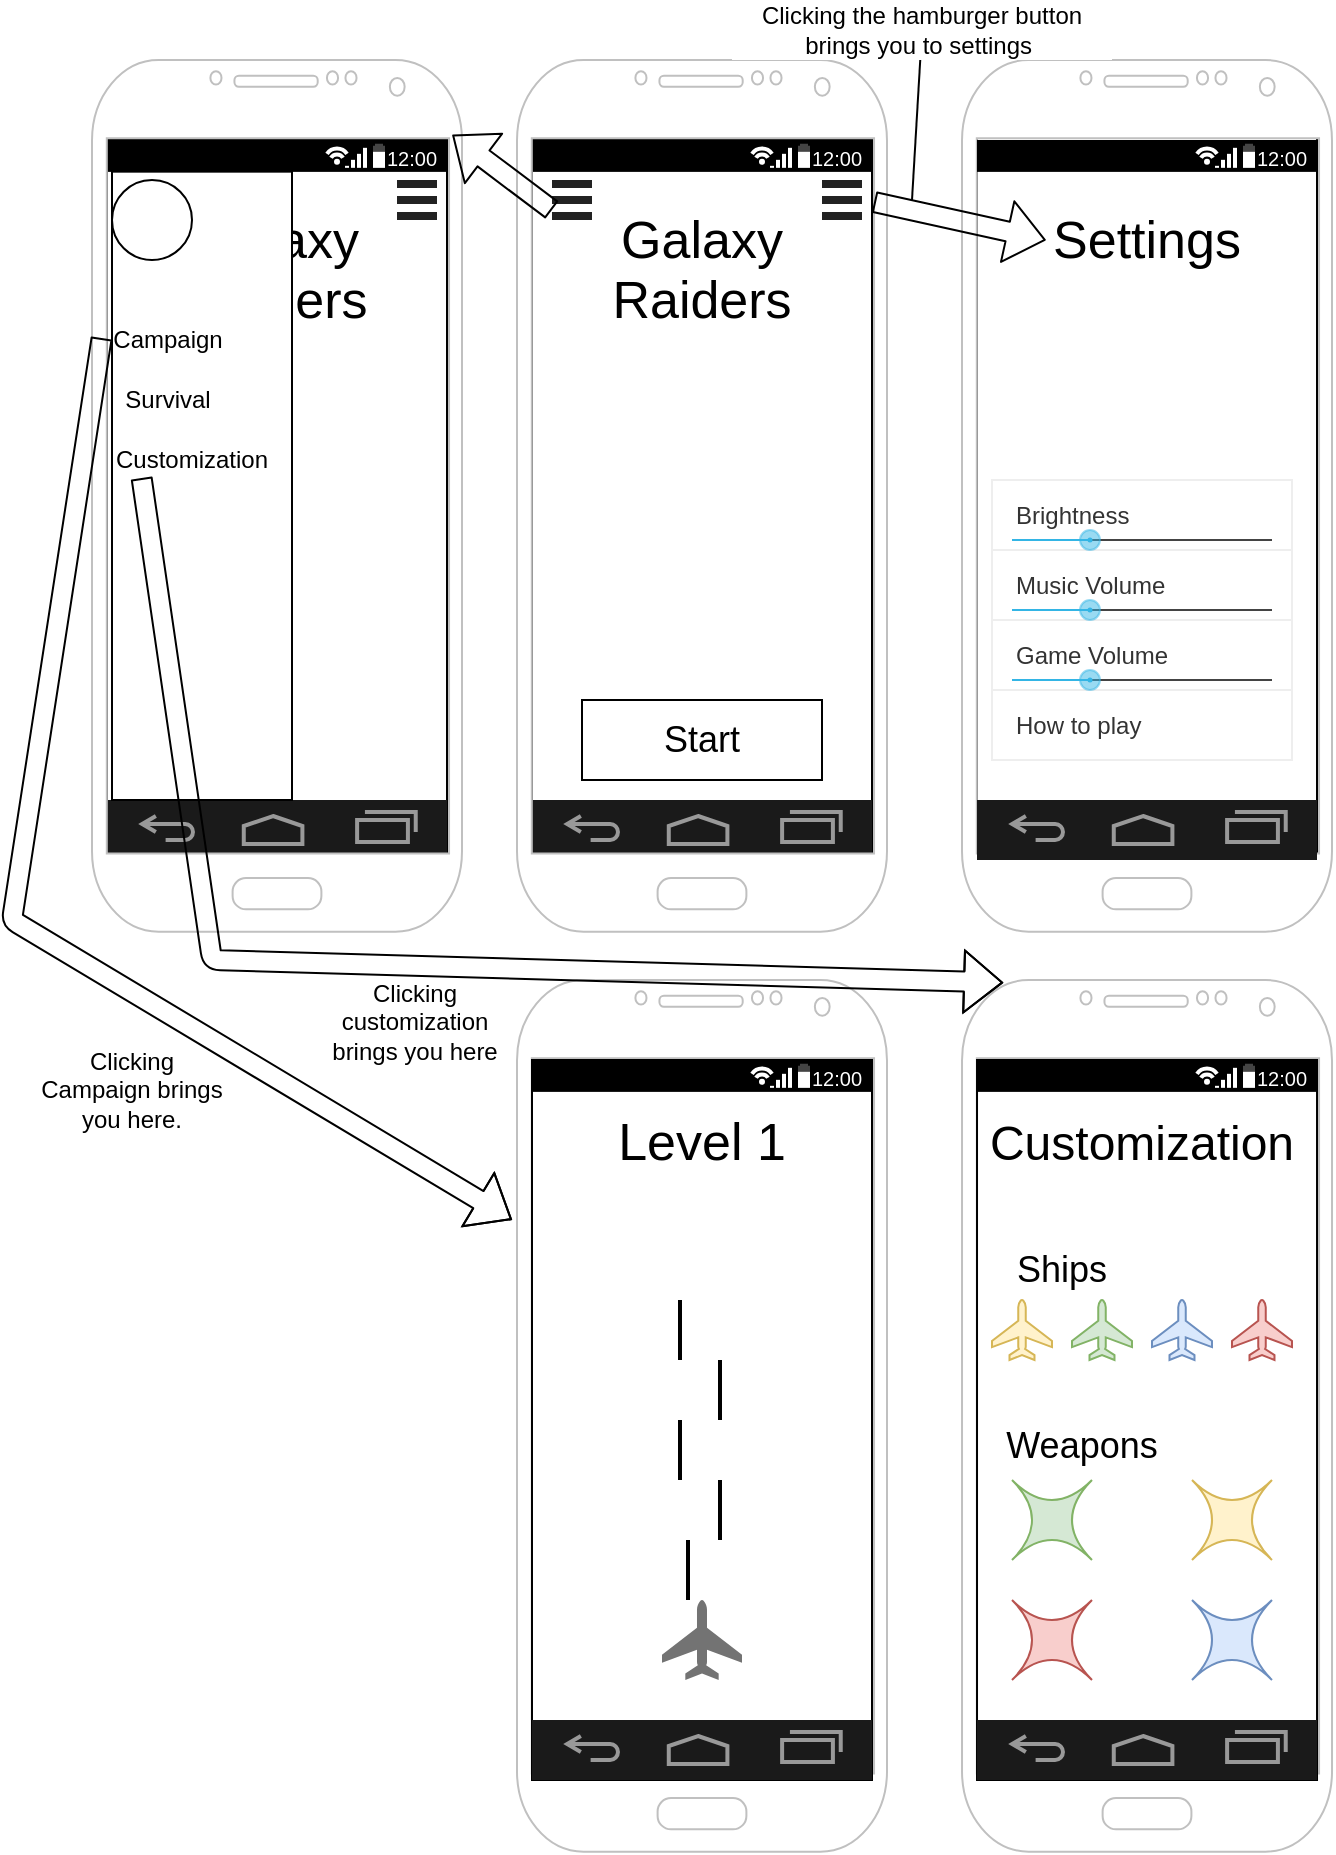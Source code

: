 <mxfile version="13.10.7" type="device"><diagram id="R_pfNg0NKZpvZ_Q1uBhr" name="Page-1"><mxGraphModel dx="1507" dy="1074" grid="1" gridSize="10" guides="1" tooltips="1" connect="1" arrows="1" fold="1" page="1" pageScale="1" pageWidth="850" pageHeight="1100" math="0" shadow="0"><root><mxCell id="0"/><mxCell id="1" parent="0"/><mxCell id="BMOfMd5baAp9XMnnjNfv-21" value="" style="rounded=0;whiteSpace=wrap;html=1;direction=south;" parent="1" vertex="1"><mxGeometry x="432.5" y="87.91" width="170" height="360" as="geometry"/></mxCell><mxCell id="BMOfMd5baAp9XMnnjNfv-1" value="" style="rounded=0;whiteSpace=wrap;html=1;direction=south;" parent="1" vertex="1"><mxGeometry x="210" y="90" width="170" height="360" as="geometry"/></mxCell><mxCell id="BMOfMd5baAp9XMnnjNfv-4" value="&lt;font style=&quot;font-size: 18px&quot;&gt;Start&lt;/font&gt;" style="rounded=0;whiteSpace=wrap;html=1;" parent="1" vertex="1"><mxGeometry x="235" y="370" width="120" height="40" as="geometry"/></mxCell><mxCell id="BMOfMd5baAp9XMnnjNfv-5" value="Galaxy" style="text;html=1;strokeColor=none;fillColor=none;align=center;verticalAlign=middle;whiteSpace=wrap;rounded=0;fontSize=26;" parent="1" vertex="1"><mxGeometry x="220" y="110" width="150" height="60" as="geometry"/></mxCell><mxCell id="BMOfMd5baAp9XMnnjNfv-6" value="Raiders" style="text;html=1;strokeColor=none;fillColor=none;align=center;verticalAlign=middle;whiteSpace=wrap;rounded=0;fontSize=26;" parent="1" vertex="1"><mxGeometry x="220" y="140" width="150" height="60" as="geometry"/></mxCell><mxCell id="BMOfMd5baAp9XMnnjNfv-7" value="" style="verticalLabelPosition=bottom;verticalAlign=top;html=1;shadow=0;dashed=0;strokeWidth=2;shape=mxgraph.android.navigation_bar_1;fillColor=#1A1A1A;strokeColor=#999999;fontSize=26;" parent="1" vertex="1"><mxGeometry x="210" y="420" width="170" height="30" as="geometry"/></mxCell><mxCell id="BMOfMd5baAp9XMnnjNfv-8" value="" style="strokeWidth=1;html=1;shadow=0;dashed=0;shape=mxgraph.android.statusBar;align=center;fillColor=#000000;strokeColor=#ffffff;fontColor=#ffffff;fontSize=10;" parent="1" vertex="1"><mxGeometry x="210" y="90" width="170" height="15.83" as="geometry"/></mxCell><mxCell id="BMOfMd5baAp9XMnnjNfv-9" value="" style="verticalLabelPosition=bottom;verticalAlign=top;html=1;shadow=0;dashed=0;strokeWidth=1;shape=mxgraph.android.phone2;strokeColor=#c0c0c0;fontSize=26;" parent="1" vertex="1"><mxGeometry x="202.5" y="50" width="185" height="435.83" as="geometry"/></mxCell><mxCell id="BMOfMd5baAp9XMnnjNfv-11" value="" style="html=1;verticalLabelPosition=bottom;labelBackgroundColor=#ffffff;verticalAlign=top;shadow=0;dashed=0;strokeWidth=2;shape=mxgraph.ios7.misc.options;fillColor=#222222;fontSize=26;" parent="1" vertex="1"><mxGeometry x="355" y="110" width="20" height="20" as="geometry"/></mxCell><mxCell id="BMOfMd5baAp9XMnnjNfv-12" value="" style="verticalLabelPosition=bottom;verticalAlign=top;html=1;shadow=0;dashed=0;strokeWidth=1;shape=mxgraph.android.phone2;strokeColor=#c0c0c0;fontSize=26;" parent="1" vertex="1"><mxGeometry x="425" y="50" width="185" height="435.83" as="geometry"/></mxCell><mxCell id="BMOfMd5baAp9XMnnjNfv-13" value="" style="strokeWidth=1;html=1;shadow=0;dashed=0;shape=mxgraph.android.statusBar;align=center;fillColor=#000000;strokeColor=#ffffff;fontColor=#ffffff;fontSize=10;" parent="1" vertex="1"><mxGeometry x="432.5" y="90" width="170" height="15.83" as="geometry"/></mxCell><mxCell id="BMOfMd5baAp9XMnnjNfv-14" value="" style="verticalLabelPosition=bottom;verticalAlign=top;html=1;shadow=0;dashed=0;strokeWidth=2;shape=mxgraph.android.navigation_bar_1;fillColor=#1A1A1A;strokeColor=#999999;fontSize=26;" parent="1" vertex="1"><mxGeometry x="432.5" y="420" width="170" height="30" as="geometry"/></mxCell><mxCell id="BMOfMd5baAp9XMnnjNfv-15" value="Settings" style="text;html=1;strokeColor=none;fillColor=none;align=center;verticalAlign=middle;whiteSpace=wrap;rounded=0;fontSize=26;" parent="1" vertex="1"><mxGeometry x="466.88" y="110" width="101.25" height="60" as="geometry"/></mxCell><mxCell id="BMOfMd5baAp9XMnnjNfv-16" value="" style="strokeWidth=1;html=1;shadow=0;dashed=0;shape=mxgraph.android.rrect;rSize=0;strokeColor=#eeeeee;fillColor=#ffffff;gradientColor=none;fontSize=26;" parent="1" vertex="1"><mxGeometry x="440" y="260" width="150" height="140" as="geometry"/></mxCell><mxCell id="BMOfMd5baAp9XMnnjNfv-17" value="&lt;font style=&quot;font-size: 12px&quot;&gt;Brightness&lt;/font&gt;" style="strokeColor=inherit;fillColor=inherit;gradientColor=inherit;strokeWidth=1;html=1;shadow=0;dashed=0;shape=mxgraph.android.rrect;rSize=0;align=left;spacingLeft=10;fontSize=8;fontColor=#333333;" parent="BMOfMd5baAp9XMnnjNfv-16" vertex="1"><mxGeometry width="150" height="35" as="geometry"/></mxCell><mxCell id="BMOfMd5baAp9XMnnjNfv-18" value="&lt;span style=&quot;font-size: 12px&quot;&gt;Music Volume&lt;br&gt;&lt;/span&gt;" style="strokeColor=inherit;fillColor=inherit;gradientColor=inherit;strokeWidth=1;html=1;shadow=0;dashed=0;shape=mxgraph.android.rrect;rSize=0;align=left;spacingLeft=10;fontSize=8;fontColor=#333333;" parent="BMOfMd5baAp9XMnnjNfv-16" vertex="1"><mxGeometry y="35" width="150" height="35" as="geometry"/></mxCell><mxCell id="BMOfMd5baAp9XMnnjNfv-19" value="&lt;font style=&quot;font-size: 12px&quot;&gt;Game Volume&lt;/font&gt;" style="strokeColor=inherit;fillColor=inherit;gradientColor=inherit;strokeWidth=1;html=1;shadow=0;dashed=0;shape=mxgraph.android.rrect;rSize=0;align=left;spacingLeft=10;fontSize=8;fontColor=#333333;" parent="BMOfMd5baAp9XMnnjNfv-16" vertex="1"><mxGeometry y="70" width="150" height="35" as="geometry"/></mxCell><mxCell id="BMOfMd5baAp9XMnnjNfv-20" value="&lt;font style=&quot;font-size: 12px&quot;&gt;How to play&lt;br&gt;&lt;/font&gt;" style="strokeColor=inherit;fillColor=inherit;gradientColor=inherit;strokeWidth=1;html=1;shadow=0;dashed=0;shape=mxgraph.android.rrect;rSize=0;align=left;spacingLeft=10;fontSize=8;fontColor=#333333;" parent="BMOfMd5baAp9XMnnjNfv-16" vertex="1"><mxGeometry y="105" width="150" height="35" as="geometry"/></mxCell><mxCell id="BMOfMd5baAp9XMnnjNfv-59" value="" style="verticalLabelPosition=bottom;verticalAlign=top;html=1;shadow=0;dashed=0;strokeWidth=1;shape=mxgraph.android.progressScrubberPressed;dx=0.3;fillColor=#33b5e5;labelBackgroundColor=#FFFFFF;fontSize=26;fontColor=#000000;" parent="BMOfMd5baAp9XMnnjNfv-16" vertex="1"><mxGeometry x="10" y="60" width="130" height="10" as="geometry"/></mxCell><mxCell id="BMOfMd5baAp9XMnnjNfv-60" value="" style="verticalLabelPosition=bottom;verticalAlign=top;html=1;shadow=0;dashed=0;strokeWidth=1;shape=mxgraph.android.progressScrubberPressed;dx=0.3;fillColor=#33b5e5;labelBackgroundColor=#FFFFFF;fontSize=26;fontColor=#000000;" parent="BMOfMd5baAp9XMnnjNfv-16" vertex="1"><mxGeometry x="10" y="95" width="130" height="10" as="geometry"/></mxCell><mxCell id="BMOfMd5baAp9XMnnjNfv-61" value="" style="verticalLabelPosition=bottom;verticalAlign=top;html=1;shadow=0;dashed=0;strokeWidth=1;shape=mxgraph.android.progressScrubberPressed;dx=0.3;fillColor=#33b5e5;labelBackgroundColor=#FFFFFF;fontSize=26;fontColor=#000000;" parent="BMOfMd5baAp9XMnnjNfv-16" vertex="1"><mxGeometry x="10" y="25" width="130" height="10" as="geometry"/></mxCell><mxCell id="BMOfMd5baAp9XMnnjNfv-22" value="" style="verticalLabelPosition=bottom;verticalAlign=top;html=1;shadow=0;dashed=0;strokeWidth=1;shape=mxgraph.android.phone2;strokeColor=#c0c0c0;fontSize=26;" parent="1" vertex="1"><mxGeometry x="202.5" y="510" width="185" height="435.83" as="geometry"/></mxCell><mxCell id="BMOfMd5baAp9XMnnjNfv-23" value="" style="verticalLabelPosition=bottom;verticalAlign=top;html=1;shadow=0;dashed=0;strokeWidth=1;shape=mxgraph.android.phone2;strokeColor=#c0c0c0;fontSize=26;" parent="1" vertex="1"><mxGeometry x="425.01" y="510" width="185" height="435.83" as="geometry"/></mxCell><mxCell id="BMOfMd5baAp9XMnnjNfv-24" value="" style="rounded=0;whiteSpace=wrap;html=1;direction=south;" parent="1" vertex="1"><mxGeometry x="210" y="550" width="170" height="360" as="geometry"/></mxCell><mxCell id="BMOfMd5baAp9XMnnjNfv-25" value="" style="rounded=0;whiteSpace=wrap;html=1;direction=south;" parent="1" vertex="1"><mxGeometry x="432.51" y="550" width="170" height="360" as="geometry"/></mxCell><mxCell id="BMOfMd5baAp9XMnnjNfv-26" value="" style="verticalLabelPosition=bottom;verticalAlign=top;html=1;shadow=0;dashed=0;strokeWidth=2;shape=mxgraph.android.navigation_bar_1;fillColor=#1A1A1A;strokeColor=#999999;fontSize=26;" parent="1" vertex="1"><mxGeometry x="210" y="880" width="170" height="30" as="geometry"/></mxCell><mxCell id="BMOfMd5baAp9XMnnjNfv-27" value="" style="verticalLabelPosition=bottom;verticalAlign=top;html=1;shadow=0;dashed=0;strokeWidth=2;shape=mxgraph.android.navigation_bar_1;fillColor=#1A1A1A;strokeColor=#999999;fontSize=26;" parent="1" vertex="1"><mxGeometry x="432.5" y="880" width="170" height="30" as="geometry"/></mxCell><mxCell id="BMOfMd5baAp9XMnnjNfv-28" value="" style="strokeWidth=1;html=1;shadow=0;dashed=0;shape=mxgraph.android.statusBar;align=center;fillColor=#000000;strokeColor=#ffffff;fontColor=#ffffff;fontSize=10;" parent="1" vertex="1"><mxGeometry x="210" y="550" width="170" height="15.83" as="geometry"/></mxCell><mxCell id="BMOfMd5baAp9XMnnjNfv-29" value="" style="strokeWidth=1;html=1;shadow=0;dashed=0;shape=mxgraph.android.statusBar;align=center;fillColor=#000000;strokeColor=#ffffff;fontColor=#ffffff;fontSize=10;" parent="1" vertex="1"><mxGeometry x="432.5" y="550" width="170" height="15.83" as="geometry"/></mxCell><mxCell id="BMOfMd5baAp9XMnnjNfv-30" value="Level 1" style="text;html=1;strokeColor=none;fillColor=none;align=center;verticalAlign=middle;whiteSpace=wrap;rounded=0;fontSize=26;" parent="1" vertex="1"><mxGeometry x="210" y="565.83" width="170" height="50" as="geometry"/></mxCell><mxCell id="BMOfMd5baAp9XMnnjNfv-33" value="" style="dashed=0;aspect=fixed;verticalLabelPosition=bottom;verticalAlign=top;align=center;shape=mxgraph.gmdl.travel;strokeColor=none;fillColor=#737373;shadow=0;direction=east;labelBackgroundColor=#000000;fontSize=26;fontColor=#000000;" parent="1" vertex="1"><mxGeometry x="275" y="820" width="40" height="40" as="geometry"/></mxCell><mxCell id="BMOfMd5baAp9XMnnjNfv-34" value="" style="shape=image;html=1;verticalAlign=top;verticalLabelPosition=bottom;labelBackgroundColor=#ffffff;imageAspect=0;aspect=fixed;image=https://cdn1.iconfinder.com/data/icons/computer-techologies-outline-free/128/ic_android_logo-128.png;fontSize=26;fontColor=#000000;" parent="1" vertex="1"><mxGeometry x="220" y="600" width="38" height="38" as="geometry"/></mxCell><mxCell id="BMOfMd5baAp9XMnnjNfv-35" value="" style="shape=image;html=1;verticalAlign=top;verticalLabelPosition=bottom;labelBackgroundColor=#ffffff;imageAspect=0;aspect=fixed;image=https://cdn1.iconfinder.com/data/icons/computer-techologies-outline-free/128/ic_android_logo-128.png;fontSize=26;fontColor=#000000;" parent="1" vertex="1"><mxGeometry x="256" y="600" width="38" height="38" as="geometry"/></mxCell><mxCell id="BMOfMd5baAp9XMnnjNfv-36" value="" style="shape=image;html=1;verticalAlign=top;verticalLabelPosition=bottom;labelBackgroundColor=#ffffff;imageAspect=0;aspect=fixed;image=https://cdn1.iconfinder.com/data/icons/computer-techologies-outline-free/128/ic_android_logo-128.png;fontSize=26;fontColor=#000000;" parent="1" vertex="1"><mxGeometry x="294" y="600" width="38" height="38" as="geometry"/></mxCell><mxCell id="BMOfMd5baAp9XMnnjNfv-37" value="" style="shape=image;html=1;verticalAlign=top;verticalLabelPosition=bottom;labelBackgroundColor=#ffffff;imageAspect=0;aspect=fixed;image=https://cdn1.iconfinder.com/data/icons/computer-techologies-outline-free/128/ic_android_logo-128.png;fontSize=26;fontColor=#000000;" parent="1" vertex="1"><mxGeometry x="332" y="600" width="38" height="38" as="geometry"/></mxCell><mxCell id="BMOfMd5baAp9XMnnjNfv-38" value="" style="shape=image;html=1;verticalAlign=top;verticalLabelPosition=bottom;labelBackgroundColor=#ffffff;imageAspect=0;aspect=fixed;image=https://cdn1.iconfinder.com/data/icons/computer-techologies-outline-free/128/ic_android_logo-128.png;fontSize=26;fontColor=#000000;" parent="1" vertex="1"><mxGeometry x="332" y="622" width="38" height="38" as="geometry"/></mxCell><mxCell id="BMOfMd5baAp9XMnnjNfv-39" value="" style="shape=image;html=1;verticalAlign=top;verticalLabelPosition=bottom;labelBackgroundColor=#ffffff;imageAspect=0;aspect=fixed;image=https://cdn1.iconfinder.com/data/icons/computer-techologies-outline-free/128/ic_android_logo-128.png;fontSize=26;fontColor=#000000;" parent="1" vertex="1"><mxGeometry x="294" y="622" width="38" height="38" as="geometry"/></mxCell><mxCell id="BMOfMd5baAp9XMnnjNfv-40" value="" style="shape=image;html=1;verticalAlign=top;verticalLabelPosition=bottom;labelBackgroundColor=#ffffff;imageAspect=0;aspect=fixed;image=https://cdn1.iconfinder.com/data/icons/computer-techologies-outline-free/128/ic_android_logo-128.png;fontSize=26;fontColor=#000000;" parent="1" vertex="1"><mxGeometry x="256" y="622" width="38" height="38" as="geometry"/></mxCell><mxCell id="BMOfMd5baAp9XMnnjNfv-41" value="" style="shape=image;html=1;verticalAlign=top;verticalLabelPosition=bottom;labelBackgroundColor=#ffffff;imageAspect=0;aspect=fixed;image=https://cdn1.iconfinder.com/data/icons/computer-techologies-outline-free/128/ic_android_logo-128.png;fontSize=26;fontColor=#000000;" parent="1" vertex="1"><mxGeometry x="220" y="622" width="38" height="38" as="geometry"/></mxCell><mxCell id="BMOfMd5baAp9XMnnjNfv-43" value="" style="shape=image;html=1;verticalAlign=top;verticalLabelPosition=bottom;labelBackgroundColor=#ffffff;imageAspect=0;aspect=fixed;image=https://cdn1.iconfinder.com/data/icons/computer-techologies-outline-free/128/ic_android_logo-128.png;fontSize=26;fontColor=#000000;" parent="1" vertex="1"><mxGeometry x="332" y="642" width="38" height="38" as="geometry"/></mxCell><mxCell id="BMOfMd5baAp9XMnnjNfv-44" value="" style="shape=image;html=1;verticalAlign=top;verticalLabelPosition=bottom;labelBackgroundColor=#ffffff;imageAspect=0;aspect=fixed;image=https://cdn1.iconfinder.com/data/icons/computer-techologies-outline-free/128/ic_android_logo-128.png;fontSize=26;fontColor=#000000;" parent="1" vertex="1"><mxGeometry x="294" y="642" width="38" height="38" as="geometry"/></mxCell><mxCell id="BMOfMd5baAp9XMnnjNfv-45" value="" style="shape=image;html=1;verticalAlign=top;verticalLabelPosition=bottom;labelBackgroundColor=#ffffff;imageAspect=0;aspect=fixed;image=https://cdn1.iconfinder.com/data/icons/computer-techologies-outline-free/128/ic_android_logo-128.png;fontSize=26;fontColor=#000000;" parent="1" vertex="1"><mxGeometry x="258" y="642" width="38" height="38" as="geometry"/></mxCell><mxCell id="BMOfMd5baAp9XMnnjNfv-46" value="" style="shape=image;html=1;verticalAlign=top;verticalLabelPosition=bottom;labelBackgroundColor=#ffffff;imageAspect=0;aspect=fixed;image=https://cdn1.iconfinder.com/data/icons/computer-techologies-outline-free/128/ic_android_logo-128.png;fontSize=26;fontColor=#000000;" parent="1" vertex="1"><mxGeometry x="220" y="642" width="38" height="38" as="geometry"/></mxCell><mxCell id="BMOfMd5baAp9XMnnjNfv-47" value="" style="line;strokeWidth=2;direction=south;html=1;labelBackgroundColor=#000000;fontSize=26;fontColor=#000000;" parent="1" vertex="1"><mxGeometry x="286" y="790" width="4" height="30" as="geometry"/></mxCell><mxCell id="BMOfMd5baAp9XMnnjNfv-48" value="" style="line;strokeWidth=2;direction=south;html=1;labelBackgroundColor=#000000;fontSize=26;fontColor=#000000;" parent="1" vertex="1"><mxGeometry x="302" y="760" width="4" height="30" as="geometry"/></mxCell><mxCell id="BMOfMd5baAp9XMnnjNfv-49" value="" style="line;strokeWidth=2;direction=south;html=1;labelBackgroundColor=#000000;fontSize=26;fontColor=#000000;" parent="1" vertex="1"><mxGeometry x="282" y="730" width="4" height="30" as="geometry"/></mxCell><mxCell id="BMOfMd5baAp9XMnnjNfv-50" value="" style="line;strokeWidth=2;direction=south;html=1;labelBackgroundColor=#000000;fontSize=26;fontColor=#000000;" parent="1" vertex="1"><mxGeometry x="302" y="700" width="4" height="30" as="geometry"/></mxCell><mxCell id="BMOfMd5baAp9XMnnjNfv-51" value="" style="line;strokeWidth=2;direction=south;html=1;labelBackgroundColor=#000000;fontSize=26;fontColor=#000000;" parent="1" vertex="1"><mxGeometry x="282" y="670" width="4" height="30" as="geometry"/></mxCell><mxCell id="BMOfMd5baAp9XMnnjNfv-52" value="&lt;font style=&quot;font-size: 24px&quot;&gt;Customization&lt;/font&gt;" style="text;html=1;strokeColor=none;fillColor=none;align=center;verticalAlign=middle;whiteSpace=wrap;rounded=0;labelBackgroundColor=#FFFFFF;fontSize=26;fontColor=#000000;" parent="1" vertex="1"><mxGeometry x="430" y="571.24" width="170" height="39.17" as="geometry"/></mxCell><mxCell id="BMOfMd5baAp9XMnnjNfv-53" value="&lt;span style=&quot;font-size: 18px&quot;&gt;Ships&lt;br&gt;&lt;/span&gt;" style="text;html=1;strokeColor=none;fillColor=none;align=center;verticalAlign=middle;whiteSpace=wrap;rounded=0;labelBackgroundColor=#FFFFFF;fontSize=26;fontColor=#000000;" parent="1" vertex="1"><mxGeometry x="440" y="642" width="70" height="20" as="geometry"/></mxCell><mxCell id="BMOfMd5baAp9XMnnjNfv-54" value="" style="dashed=0;aspect=fixed;verticalLabelPosition=bottom;verticalAlign=top;align=center;shape=mxgraph.gmdl.travel;strokeColor=#b85450;fillColor=#f8cecc;shadow=0;direction=east;labelBackgroundColor=#FF0000;fontSize=26;" parent="1" vertex="1"><mxGeometry x="560" y="670" width="30" height="30" as="geometry"/></mxCell><mxCell id="BMOfMd5baAp9XMnnjNfv-55" value="" style="dashed=0;aspect=fixed;verticalLabelPosition=bottom;verticalAlign=top;align=center;shape=mxgraph.gmdl.travel;strokeColor=#6c8ebf;fillColor=#dae8fc;shadow=0;direction=east;labelBackgroundColor=#000000;fontSize=26;" parent="1" vertex="1"><mxGeometry x="520" y="670" width="30" height="30" as="geometry"/></mxCell><mxCell id="BMOfMd5baAp9XMnnjNfv-56" value="" style="dashed=0;aspect=fixed;verticalLabelPosition=bottom;verticalAlign=top;align=center;shape=mxgraph.gmdl.travel;strokeColor=#82b366;fillColor=#d5e8d4;shadow=0;direction=east;labelBackgroundColor=#000000;fontSize=26;" parent="1" vertex="1"><mxGeometry x="480" y="670" width="30" height="30" as="geometry"/></mxCell><mxCell id="BMOfMd5baAp9XMnnjNfv-57" value="" style="dashed=0;aspect=fixed;verticalLabelPosition=bottom;verticalAlign=top;align=center;shape=mxgraph.gmdl.travel;strokeColor=#d6b656;fillColor=#fff2cc;shadow=0;direction=east;labelBackgroundColor=#000000;fontSize=26;" parent="1" vertex="1"><mxGeometry x="440" y="670" width="30" height="30" as="geometry"/></mxCell><mxCell id="BMOfMd5baAp9XMnnjNfv-58" value="&lt;font style=&quot;font-size: 18px&quot;&gt;Weapons&lt;br&gt;&lt;/font&gt;" style="text;html=1;strokeColor=none;fillColor=none;align=center;verticalAlign=middle;whiteSpace=wrap;rounded=0;labelBackgroundColor=#FFFFFF;fontSize=26;" parent="1" vertex="1"><mxGeometry x="440" y="730" width="90" height="20" as="geometry"/></mxCell><mxCell id="BMOfMd5baAp9XMnnjNfv-62" value="" style="shape=switch;whiteSpace=wrap;html=1;labelBackgroundColor=#FFFFFF;fontSize=26;fillColor=#d5e8d4;strokeColor=#82b366;" parent="1" vertex="1"><mxGeometry x="450" y="760" width="40" height="40" as="geometry"/></mxCell><mxCell id="BMOfMd5baAp9XMnnjNfv-63" value="" style="shape=switch;whiteSpace=wrap;html=1;labelBackgroundColor=#FFFFFF;fontSize=26;fillColor=#fff2cc;strokeColor=#d6b656;" parent="1" vertex="1"><mxGeometry x="540" y="760" width="40" height="40" as="geometry"/></mxCell><mxCell id="BMOfMd5baAp9XMnnjNfv-64" value="" style="shape=switch;whiteSpace=wrap;html=1;labelBackgroundColor=#FFFFFF;fontSize=26;fillColor=#f8cecc;strokeColor=#b85450;" parent="1" vertex="1"><mxGeometry x="450" y="820" width="40" height="40" as="geometry"/></mxCell><mxCell id="BMOfMd5baAp9XMnnjNfv-65" value="" style="shape=switch;whiteSpace=wrap;html=1;labelBackgroundColor=#FFFFFF;fontSize=26;fillColor=#dae8fc;strokeColor=#6c8ebf;" parent="1" vertex="1"><mxGeometry x="540" y="820" width="40" height="40" as="geometry"/></mxCell><mxCell id="-Jy1GjL6VlaZKoS4xXEr-2" value="" style="shape=flexArrow;endArrow=classic;html=1;entryX=0;entryY=0.5;entryDx=0;entryDy=0;exitX=0.965;exitY=0.163;exitDx=0;exitDy=0;exitPerimeter=0;" parent="1" source="BMOfMd5baAp9XMnnjNfv-9" target="BMOfMd5baAp9XMnnjNfv-15" edge="1"><mxGeometry width="50" height="50" relative="1" as="geometry"><mxPoint x="380" y="165" as="sourcePoint"/><mxPoint x="430" y="115" as="targetPoint"/><Array as="points"/></mxGeometry></mxCell><mxCell id="iqZyOWgcIQaHRpTiJdCw-3" value="" style="endArrow=none;html=1;" parent="1" target="iqZyOWgcIQaHRpTiJdCw-4" edge="1"><mxGeometry width="50" height="50" relative="1" as="geometry"><mxPoint x="400" y="120" as="sourcePoint"/><mxPoint x="410" y="40" as="targetPoint"/></mxGeometry></mxCell><mxCell id="iqZyOWgcIQaHRpTiJdCw-4" value="Clicking the hamburger button&lt;br&gt;brings you to settings&amp;nbsp;" style="text;html=1;align=center;verticalAlign=middle;whiteSpace=wrap;rounded=0;fillColor=#ffffff;" parent="1" vertex="1"><mxGeometry x="310" y="20" width="190" height="30" as="geometry"/></mxCell><mxCell id="9oJN6tceyf-v8XBFawVw-1" value="" style="html=1;verticalLabelPosition=bottom;labelBackgroundColor=#ffffff;verticalAlign=top;shadow=0;dashed=0;strokeWidth=2;shape=mxgraph.ios7.misc.options;fillColor=#222222;fontSize=26;" vertex="1" parent="1"><mxGeometry x="220" y="110" width="20" height="20" as="geometry"/></mxCell><mxCell id="9oJN6tceyf-v8XBFawVw-3" value="" style="rounded=0;whiteSpace=wrap;html=1;direction=south;" vertex="1" parent="1"><mxGeometry x="-2.5" y="90" width="170" height="360" as="geometry"/></mxCell><mxCell id="9oJN6tceyf-v8XBFawVw-5" value="Galaxy" style="text;html=1;strokeColor=none;fillColor=none;align=center;verticalAlign=middle;whiteSpace=wrap;rounded=0;fontSize=26;" vertex="1" parent="1"><mxGeometry x="7.5" y="110" width="150" height="60" as="geometry"/></mxCell><mxCell id="9oJN6tceyf-v8XBFawVw-6" value="Raiders" style="text;html=1;strokeColor=none;fillColor=none;align=center;verticalAlign=middle;whiteSpace=wrap;rounded=0;fontSize=26;" vertex="1" parent="1"><mxGeometry x="7.5" y="140" width="150" height="60" as="geometry"/></mxCell><mxCell id="9oJN6tceyf-v8XBFawVw-7" value="" style="verticalLabelPosition=bottom;verticalAlign=top;html=1;shadow=0;dashed=0;strokeWidth=2;shape=mxgraph.android.navigation_bar_1;fillColor=#1A1A1A;strokeColor=#999999;fontSize=26;" vertex="1" parent="1"><mxGeometry x="-2.5" y="420" width="170" height="30" as="geometry"/></mxCell><mxCell id="9oJN6tceyf-v8XBFawVw-8" value="" style="strokeWidth=1;html=1;shadow=0;dashed=0;shape=mxgraph.android.statusBar;align=center;fillColor=#000000;strokeColor=#ffffff;fontColor=#ffffff;fontSize=10;" vertex="1" parent="1"><mxGeometry x="-2.5" y="90" width="170" height="15.83" as="geometry"/></mxCell><mxCell id="9oJN6tceyf-v8XBFawVw-9" value="" style="verticalLabelPosition=bottom;verticalAlign=top;html=1;shadow=0;dashed=0;strokeWidth=1;shape=mxgraph.android.phone2;strokeColor=#c0c0c0;fontSize=26;" vertex="1" parent="1"><mxGeometry x="-10" y="50" width="185" height="435.83" as="geometry"/></mxCell><mxCell id="9oJN6tceyf-v8XBFawVw-10" value="" style="html=1;verticalLabelPosition=bottom;labelBackgroundColor=#ffffff;verticalAlign=top;shadow=0;dashed=0;strokeWidth=2;shape=mxgraph.ios7.misc.options;fillColor=#222222;fontSize=26;" vertex="1" parent="1"><mxGeometry x="142.5" y="110" width="20" height="20" as="geometry"/></mxCell><mxCell id="9oJN6tceyf-v8XBFawVw-12" value="" style="rounded=0;whiteSpace=wrap;html=1;" vertex="1" parent="1"><mxGeometry y="105.83" width="90" height="314.17" as="geometry"/></mxCell><mxCell id="9oJN6tceyf-v8XBFawVw-13" value="" style="ellipse;whiteSpace=wrap;html=1;aspect=fixed;" vertex="1" parent="1"><mxGeometry y="110" width="40" height="40" as="geometry"/></mxCell><mxCell id="9oJN6tceyf-v8XBFawVw-14" value="Campaign" style="text;html=1;strokeColor=none;fillColor=none;align=center;verticalAlign=middle;whiteSpace=wrap;rounded=0;" vertex="1" parent="1"><mxGeometry x="7.5" y="180" width="40" height="20" as="geometry"/></mxCell><mxCell id="9oJN6tceyf-v8XBFawVw-15" value="Survival" style="text;html=1;strokeColor=none;fillColor=none;align=center;verticalAlign=middle;whiteSpace=wrap;rounded=0;" vertex="1" parent="1"><mxGeometry x="7.5" y="210" width="40" height="20" as="geometry"/></mxCell><mxCell id="9oJN6tceyf-v8XBFawVw-16" value="Customization" style="text;html=1;strokeColor=none;fillColor=none;align=center;verticalAlign=middle;whiteSpace=wrap;rounded=0;" vertex="1" parent="1"><mxGeometry x="20" y="240" width="40" height="20" as="geometry"/></mxCell><mxCell id="9oJN6tceyf-v8XBFawVw-18" value="" style="shape=flexArrow;endArrow=classic;html=1;exitX=0.026;exitY=0.319;exitDx=0;exitDy=0;exitPerimeter=0;entryX=-0.014;entryY=0.275;entryDx=0;entryDy=0;entryPerimeter=0;" edge="1" parent="1" source="9oJN6tceyf-v8XBFawVw-9" target="BMOfMd5baAp9XMnnjNfv-22"><mxGeometry width="50" height="50" relative="1" as="geometry"><mxPoint x="120" y="530" as="sourcePoint"/><mxPoint x="183.553" y="622.0" as="targetPoint"/><Array as="points"><mxPoint x="-50" y="480"/></Array></mxGeometry></mxCell><mxCell id="9oJN6tceyf-v8XBFawVw-19" value="" style="shape=flexArrow;endArrow=classic;html=1;exitX=0.026;exitY=0.319;exitDx=0;exitDy=0;exitPerimeter=0;entryX=0.111;entryY=0.003;entryDx=0;entryDy=0;entryPerimeter=0;" edge="1" parent="1" target="BMOfMd5baAp9XMnnjNfv-23"><mxGeometry width="50" height="50" relative="1" as="geometry"><mxPoint x="14.81" y="259.03" as="sourcePoint"/><mxPoint x="210" y="700" as="targetPoint"/><Array as="points"><mxPoint x="50" y="500"/></Array></mxGeometry></mxCell><mxCell id="9oJN6tceyf-v8XBFawVw-20" value="" style="shape=flexArrow;endArrow=classic;html=1;exitX=0;exitY=0.25;exitDx=0;exitDy=0;entryX=0.974;entryY=0.086;entryDx=0;entryDy=0;entryPerimeter=0;" edge="1" parent="1" source="BMOfMd5baAp9XMnnjNfv-5" target="9oJN6tceyf-v8XBFawVw-9"><mxGeometry width="50" height="50" relative="1" as="geometry"><mxPoint x="270" y="410" as="sourcePoint"/><mxPoint x="320" y="360" as="targetPoint"/></mxGeometry></mxCell><mxCell id="9oJN6tceyf-v8XBFawVw-22" value="Clicking Campaign brings you here." style="text;html=1;strokeColor=none;fillColor=none;align=center;verticalAlign=middle;whiteSpace=wrap;rounded=0;" vertex="1" parent="1"><mxGeometry x="-40" y="530" width="100" height="70" as="geometry"/></mxCell><mxCell id="9oJN6tceyf-v8XBFawVw-24" value="Clicking customization brings you here" style="text;html=1;strokeColor=none;fillColor=none;align=center;verticalAlign=middle;whiteSpace=wrap;rounded=0;" vertex="1" parent="1"><mxGeometry x="100" y="495.83" width="102.5" height="70" as="geometry"/></mxCell></root></mxGraphModel></diagram></mxfile>